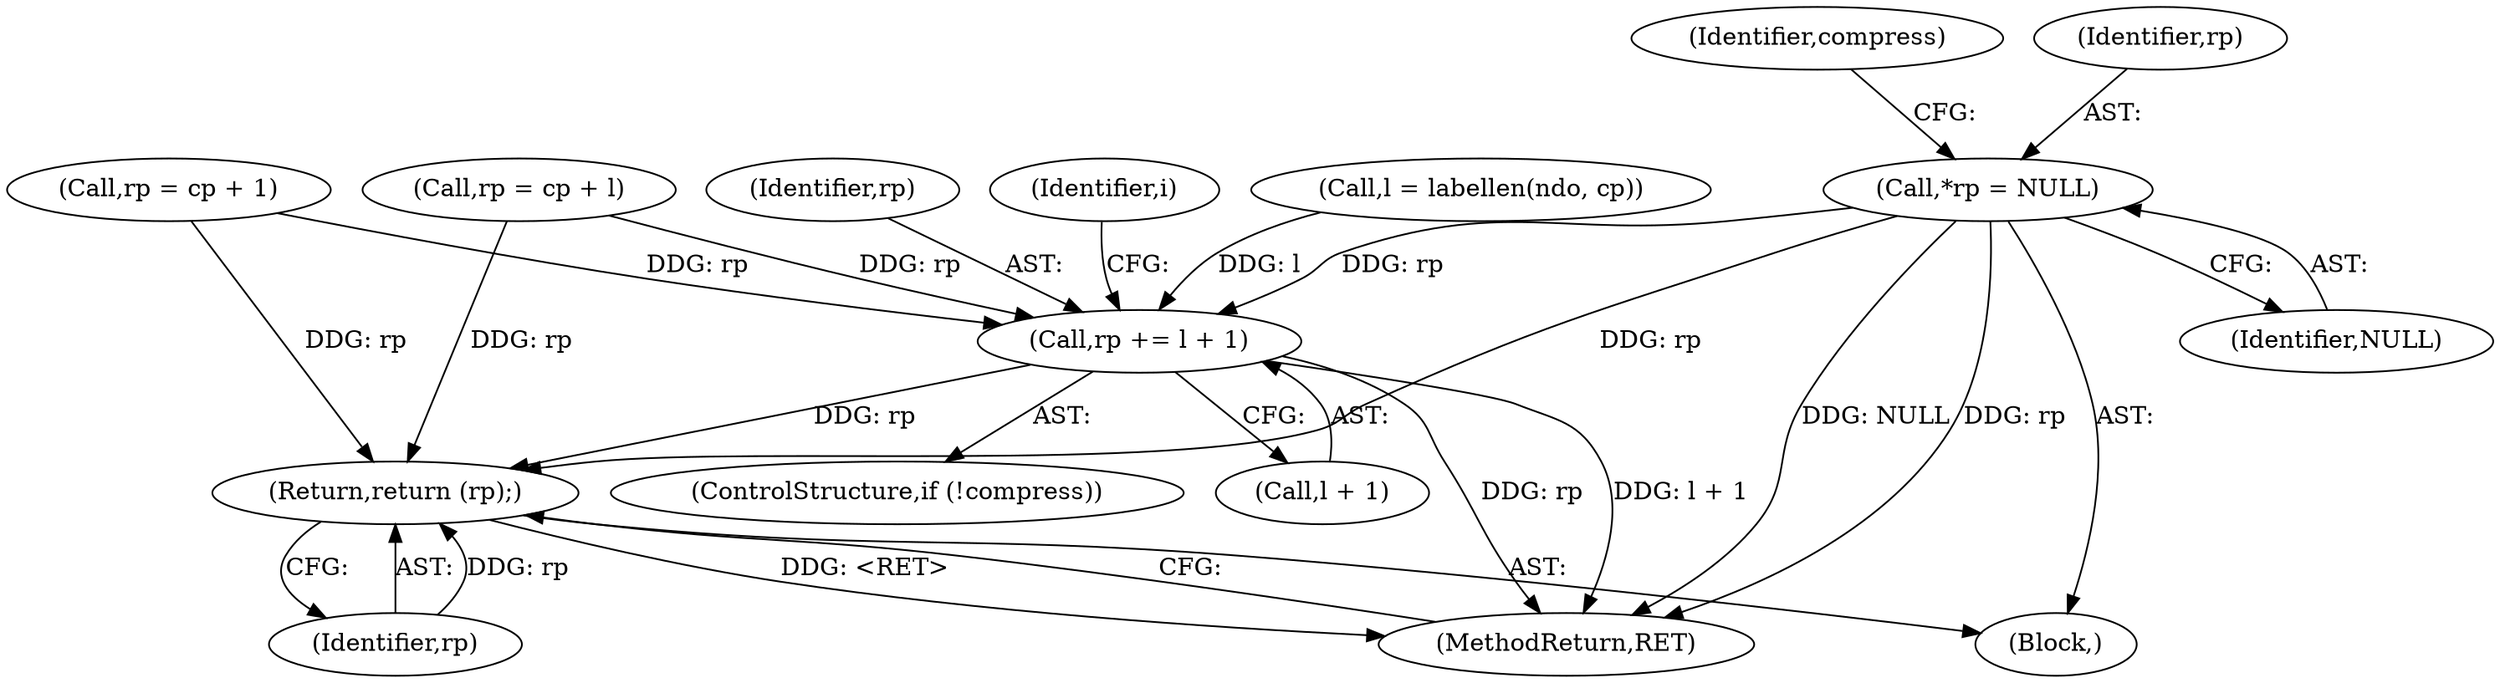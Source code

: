 digraph "0_tcpdump_3a76fd7c95fced2c2f8c8148a9055c3a542eff29@pointer" {
"1000110" [label="(Call,*rp = NULL)"];
"1000345" [label="(Call,rp += l + 1)"];
"1000355" [label="(Return,return (rp);)"];
"1000342" [label="(ControlStructure,if (!compress))"];
"1000173" [label="(Identifier,i)"];
"1000318" [label="(Call,l = labellen(ndo, cp))"];
"1000115" [label="(Identifier,compress)"];
"1000191" [label="(Call,rp = cp + 1)"];
"1000345" [label="(Call,rp += l + 1)"];
"1000112" [label="(Identifier,NULL)"];
"1000110" [label="(Call,*rp = NULL)"];
"1000356" [label="(Identifier,rp)"];
"1000347" [label="(Call,l + 1)"];
"1000355" [label="(Return,return (rp);)"];
"1000357" [label="(MethodReturn,RET)"];
"1000346" [label="(Identifier,rp)"];
"1000111" [label="(Identifier,rp)"];
"1000162" [label="(Call,rp = cp + l)"];
"1000106" [label="(Block,)"];
"1000110" -> "1000106"  [label="AST: "];
"1000110" -> "1000112"  [label="CFG: "];
"1000111" -> "1000110"  [label="AST: "];
"1000112" -> "1000110"  [label="AST: "];
"1000115" -> "1000110"  [label="CFG: "];
"1000110" -> "1000357"  [label="DDG: NULL"];
"1000110" -> "1000357"  [label="DDG: rp"];
"1000110" -> "1000345"  [label="DDG: rp"];
"1000110" -> "1000355"  [label="DDG: rp"];
"1000345" -> "1000342"  [label="AST: "];
"1000345" -> "1000347"  [label="CFG: "];
"1000346" -> "1000345"  [label="AST: "];
"1000347" -> "1000345"  [label="AST: "];
"1000173" -> "1000345"  [label="CFG: "];
"1000345" -> "1000357"  [label="DDG: l + 1"];
"1000345" -> "1000357"  [label="DDG: rp"];
"1000318" -> "1000345"  [label="DDG: l"];
"1000162" -> "1000345"  [label="DDG: rp"];
"1000191" -> "1000345"  [label="DDG: rp"];
"1000345" -> "1000355"  [label="DDG: rp"];
"1000355" -> "1000106"  [label="AST: "];
"1000355" -> "1000356"  [label="CFG: "];
"1000356" -> "1000355"  [label="AST: "];
"1000357" -> "1000355"  [label="CFG: "];
"1000355" -> "1000357"  [label="DDG: <RET>"];
"1000356" -> "1000355"  [label="DDG: rp"];
"1000162" -> "1000355"  [label="DDG: rp"];
"1000191" -> "1000355"  [label="DDG: rp"];
}
